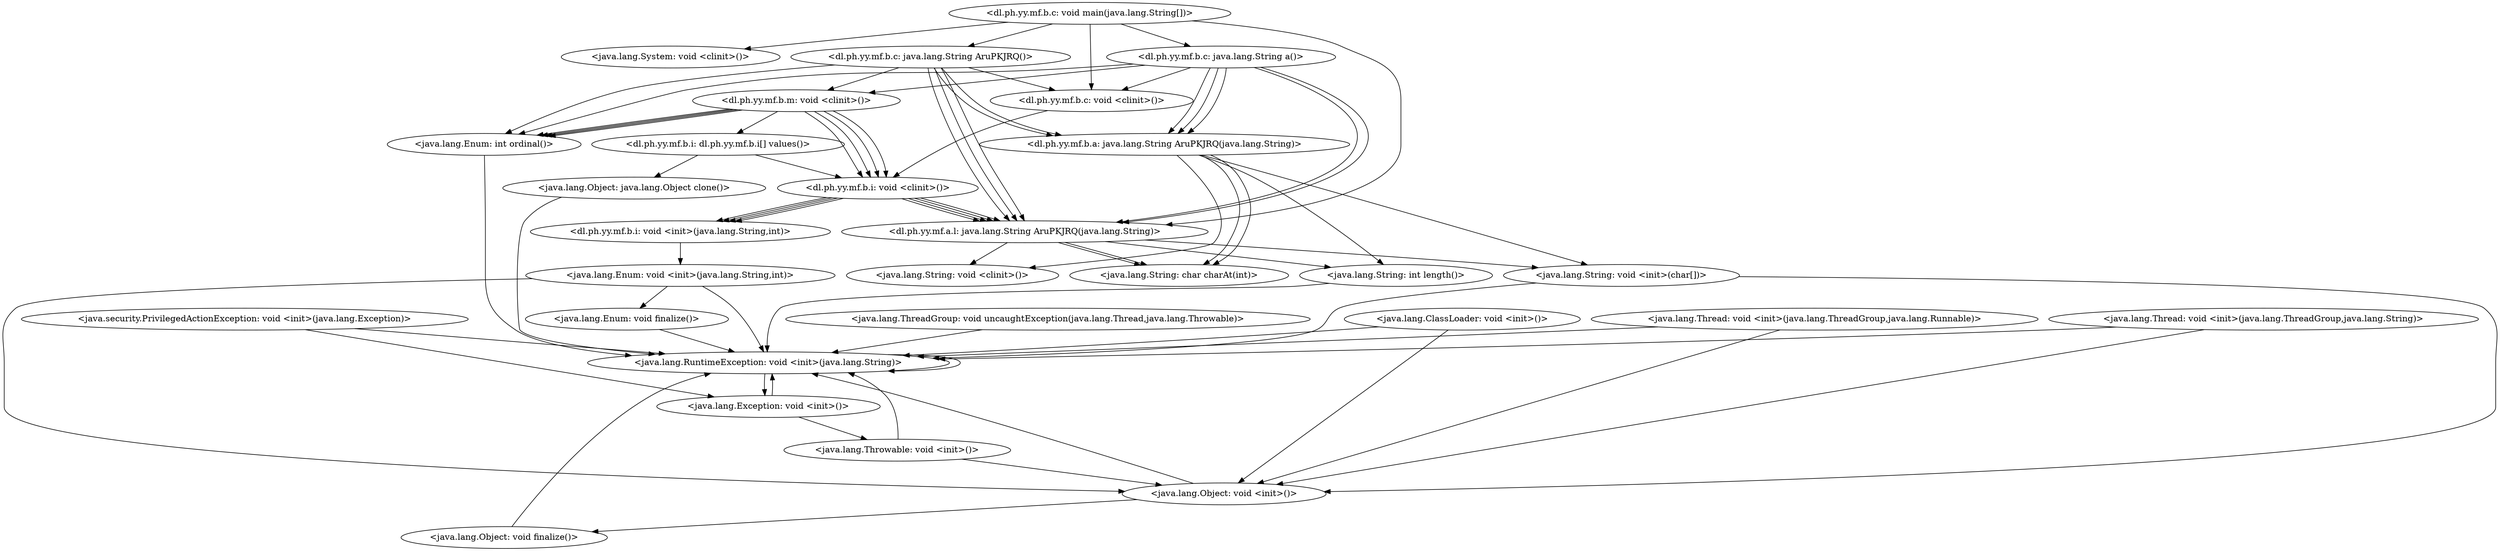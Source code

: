 digraph CallGraph {
"<dl.ph.yy.mf.b.c: void main(java.lang.String[])>" -> "<java.lang.System: void <clinit>()>";
"<dl.ph.yy.mf.b.c: void main(java.lang.String[])>" -> "<dl.ph.yy.mf.b.c: java.lang.String a()>";
"<dl.ph.yy.mf.b.c: void main(java.lang.String[])>" -> "<dl.ph.yy.mf.b.c: java.lang.String AruPKJRQ()>";
"<dl.ph.yy.mf.b.c: void main(java.lang.String[])>" -> "<dl.ph.yy.mf.a.l: java.lang.String AruPKJRQ(java.lang.String)>";
"<dl.ph.yy.mf.b.c: void main(java.lang.String[])>" -> "<dl.ph.yy.mf.b.c: void <clinit>()>";
"<dl.ph.yy.mf.b.c: void <clinit>()>" -> "<dl.ph.yy.mf.b.i: void <clinit>()>";
"<java.lang.ThreadGroup: void uncaughtException(java.lang.Thread,java.lang.Throwable)>" -> "<java.lang.RuntimeException: void <init>(java.lang.String)>";
"<java.lang.ClassLoader: void <init>()>" -> "<java.lang.Object: void <init>()>";
"<java.lang.ClassLoader: void <init>()>" -> "<java.lang.RuntimeException: void <init>(java.lang.String)>";
"<java.security.PrivilegedActionException: void <init>(java.lang.Exception)>" -> "<java.lang.Exception: void <init>()>";
"<java.security.PrivilegedActionException: void <init>(java.lang.Exception)>" -> "<java.lang.RuntimeException: void <init>(java.lang.String)>";
"<java.lang.Thread: void <init>(java.lang.ThreadGroup,java.lang.Runnable)>" -> "<java.lang.Object: void <init>()>";
"<java.lang.Thread: void <init>(java.lang.ThreadGroup,java.lang.Runnable)>" -> "<java.lang.RuntimeException: void <init>(java.lang.String)>";
"<java.lang.Thread: void <init>(java.lang.ThreadGroup,java.lang.String)>" -> "<java.lang.Object: void <init>()>";
"<java.lang.Thread: void <init>(java.lang.ThreadGroup,java.lang.String)>" -> "<java.lang.RuntimeException: void <init>(java.lang.String)>";
"<dl.ph.yy.mf.b.c: java.lang.String a()>" -> "<dl.ph.yy.mf.b.m: void <clinit>()>";
"<dl.ph.yy.mf.b.c: java.lang.String a()>" -> "<dl.ph.yy.mf.a.l: java.lang.String AruPKJRQ(java.lang.String)>";
"<dl.ph.yy.mf.b.c: java.lang.String a()>" -> "<dl.ph.yy.mf.b.a: java.lang.String AruPKJRQ(java.lang.String)>";
"<dl.ph.yy.mf.b.c: java.lang.String a()>" -> "<dl.ph.yy.mf.a.l: java.lang.String AruPKJRQ(java.lang.String)>";
"<dl.ph.yy.mf.b.c: java.lang.String a()>" -> "<dl.ph.yy.mf.b.a: java.lang.String AruPKJRQ(java.lang.String)>";
"<dl.ph.yy.mf.b.c: java.lang.String a()>" -> "<dl.ph.yy.mf.b.a: java.lang.String AruPKJRQ(java.lang.String)>";
"<dl.ph.yy.mf.b.c: java.lang.String a()>" -> "<dl.ph.yy.mf.b.c: void <clinit>()>";
"<dl.ph.yy.mf.b.c: java.lang.String AruPKJRQ()>" -> "<dl.ph.yy.mf.b.m: void <clinit>()>";
"<dl.ph.yy.mf.b.c: java.lang.String AruPKJRQ()>" -> "<dl.ph.yy.mf.b.a: java.lang.String AruPKJRQ(java.lang.String)>";
"<dl.ph.yy.mf.b.c: java.lang.String AruPKJRQ()>" -> "<dl.ph.yy.mf.a.l: java.lang.String AruPKJRQ(java.lang.String)>";
"<dl.ph.yy.mf.b.c: java.lang.String AruPKJRQ()>" -> "<dl.ph.yy.mf.b.a: java.lang.String AruPKJRQ(java.lang.String)>";
"<dl.ph.yy.mf.b.c: java.lang.String AruPKJRQ()>" -> "<dl.ph.yy.mf.a.l: java.lang.String AruPKJRQ(java.lang.String)>";
"<dl.ph.yy.mf.b.c: java.lang.String AruPKJRQ()>" -> "<dl.ph.yy.mf.a.l: java.lang.String AruPKJRQ(java.lang.String)>";
"<dl.ph.yy.mf.b.c: java.lang.String AruPKJRQ()>" -> "<dl.ph.yy.mf.b.c: void <clinit>()>";
"<dl.ph.yy.mf.a.l: java.lang.String AruPKJRQ(java.lang.String)>" -> "<java.lang.String: void <clinit>()>";
"<dl.ph.yy.mf.a.l: java.lang.String AruPKJRQ(java.lang.String)>" -> "<java.lang.String: void <init>(char[])>";
"<dl.ph.yy.mf.b.i: void <clinit>()>" -> "<dl.ph.yy.mf.a.l: java.lang.String AruPKJRQ(java.lang.String)>";
"<dl.ph.yy.mf.b.i: void <clinit>()>" -> "<dl.ph.yy.mf.b.i: void <init>(java.lang.String,int)>";
"<dl.ph.yy.mf.b.i: void <clinit>()>" -> "<dl.ph.yy.mf.a.l: java.lang.String AruPKJRQ(java.lang.String)>";
"<dl.ph.yy.mf.b.i: void <clinit>()>" -> "<dl.ph.yy.mf.b.i: void <init>(java.lang.String,int)>";
"<dl.ph.yy.mf.b.i: void <clinit>()>" -> "<dl.ph.yy.mf.a.l: java.lang.String AruPKJRQ(java.lang.String)>";
"<dl.ph.yy.mf.b.i: void <clinit>()>" -> "<dl.ph.yy.mf.b.i: void <init>(java.lang.String,int)>";
"<dl.ph.yy.mf.b.i: void <clinit>()>" -> "<dl.ph.yy.mf.a.l: java.lang.String AruPKJRQ(java.lang.String)>";
"<dl.ph.yy.mf.b.i: void <clinit>()>" -> "<dl.ph.yy.mf.b.i: void <init>(java.lang.String,int)>";
"<java.lang.RuntimeException: void <init>(java.lang.String)>" -> "<java.lang.Exception: void <init>()>";
"<java.lang.RuntimeException: void <init>(java.lang.String)>" -> "<java.lang.RuntimeException: void <init>(java.lang.String)>";
"<java.lang.Object: void <init>()>" -> "<java.lang.Object: void finalize()>";
"<java.lang.Object: void <init>()>" -> "<java.lang.RuntimeException: void <init>(java.lang.String)>";
"<java.lang.Exception: void <init>()>" -> "<java.lang.Throwable: void <init>()>";
"<java.lang.Exception: void <init>()>" -> "<java.lang.RuntimeException: void <init>(java.lang.String)>";
"<dl.ph.yy.mf.b.m: void <clinit>()>" -> "<dl.ph.yy.mf.b.i: void <clinit>()>";
"<dl.ph.yy.mf.b.m: void <clinit>()>" -> "<dl.ph.yy.mf.b.i: dl.ph.yy.mf.b.i[] values()>";
"<dl.ph.yy.mf.b.m: void <clinit>()>" -> "<dl.ph.yy.mf.b.i: void <clinit>()>";
"<dl.ph.yy.mf.b.m: void <clinit>()>" -> "<dl.ph.yy.mf.b.i: void <clinit>()>";
"<dl.ph.yy.mf.b.m: void <clinit>()>" -> "<dl.ph.yy.mf.b.i: void <clinit>()>";
"<dl.ph.yy.mf.b.a: java.lang.String AruPKJRQ(java.lang.String)>" -> "<java.lang.String: void <clinit>()>";
"<dl.ph.yy.mf.b.a: java.lang.String AruPKJRQ(java.lang.String)>" -> "<java.lang.String: void <init>(char[])>";
"<java.lang.String: void <init>(char[])>" -> "<java.lang.Object: void <init>()>";
"<java.lang.String: void <init>(char[])>" -> "<java.lang.RuntimeException: void <init>(java.lang.String)>";
"<dl.ph.yy.mf.b.i: void <init>(java.lang.String,int)>" -> "<java.lang.Enum: void <init>(java.lang.String,int)>";
"<java.lang.Object: void finalize()>" -> "<java.lang.RuntimeException: void <init>(java.lang.String)>";
"<java.lang.Throwable: void <init>()>" -> "<java.lang.Object: void <init>()>";
"<java.lang.Throwable: void <init>()>" -> "<java.lang.RuntimeException: void <init>(java.lang.String)>";
"<dl.ph.yy.mf.b.i: dl.ph.yy.mf.b.i[] values()>" -> "<dl.ph.yy.mf.b.i: void <clinit>()>";
"<java.lang.Enum: void <init>(java.lang.String,int)>" -> "<java.lang.Enum: void finalize()>";
"<java.lang.Enum: void <init>(java.lang.String,int)>" -> "<java.lang.RuntimeException: void <init>(java.lang.String)>";
"<java.lang.Enum: void <init>(java.lang.String,int)>" -> "<java.lang.Object: void <init>()>";
"<java.lang.Enum: void finalize()>" -> "<java.lang.RuntimeException: void <init>(java.lang.String)>";
"<dl.ph.yy.mf.b.a: java.lang.String AruPKJRQ(java.lang.String)>" -> "<java.lang.String: int length()>";
"<dl.ph.yy.mf.b.a: java.lang.String AruPKJRQ(java.lang.String)>" -> "<java.lang.String: char charAt(int)>";
"<dl.ph.yy.mf.b.a: java.lang.String AruPKJRQ(java.lang.String)>" -> "<java.lang.String: char charAt(int)>";
"<java.lang.String: int length()>" -> "<java.lang.RuntimeException: void <init>(java.lang.String)>";
"<dl.ph.yy.mf.b.i: dl.ph.yy.mf.b.i[] values()>" -> "<java.lang.Object: java.lang.Object clone()>";
"<java.lang.Object: java.lang.Object clone()>" -> "<java.lang.RuntimeException: void <init>(java.lang.String)>";
"<dl.ph.yy.mf.a.l: java.lang.String AruPKJRQ(java.lang.String)>" -> "<java.lang.String: int length()>";
"<dl.ph.yy.mf.a.l: java.lang.String AruPKJRQ(java.lang.String)>" -> "<java.lang.String: char charAt(int)>";
"<dl.ph.yy.mf.a.l: java.lang.String AruPKJRQ(java.lang.String)>" -> "<java.lang.String: char charAt(int)>";
"<dl.ph.yy.mf.b.m: void <clinit>()>" -> "<java.lang.Enum: int ordinal()>";
"<dl.ph.yy.mf.b.m: void <clinit>()>" -> "<java.lang.Enum: int ordinal()>";
"<dl.ph.yy.mf.b.m: void <clinit>()>" -> "<java.lang.Enum: int ordinal()>";
"<dl.ph.yy.mf.b.m: void <clinit>()>" -> "<java.lang.Enum: int ordinal()>";
"<java.lang.Enum: int ordinal()>" -> "<java.lang.RuntimeException: void <init>(java.lang.String)>";
"<dl.ph.yy.mf.b.c: java.lang.String a()>" -> "<java.lang.Enum: int ordinal()>";
"<dl.ph.yy.mf.b.c: java.lang.String AruPKJRQ()>" -> "<java.lang.Enum: int ordinal()>";
}
